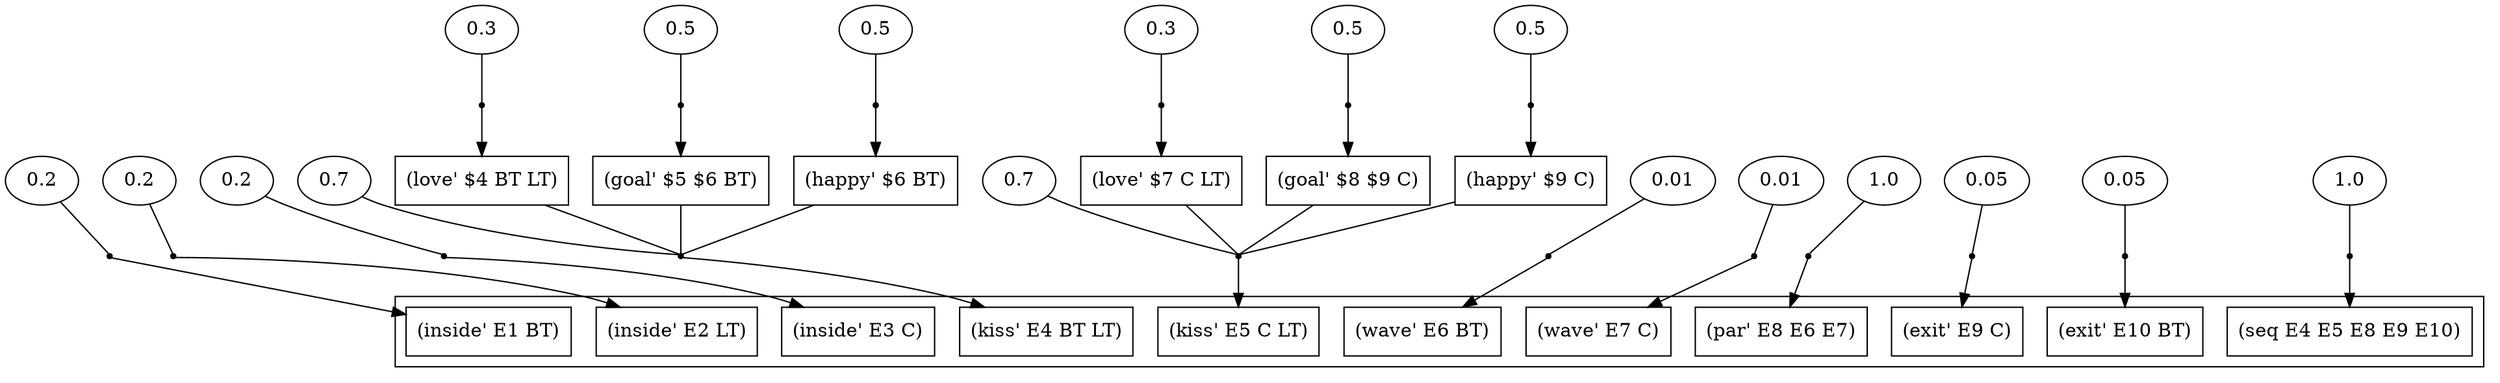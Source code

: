 digraph proof {
 graph [rankdir="TB"]
  e0 [label="0.2"];
  e1 [label="0.2"];
  e2 [label="0.2"];
  e3 [label="0.7"];
  e4 [label="0.3"];
  e5 [label="0.5"];
  e6 [label="0.5"];
  e7 [label="0.7"];
  e8 [label="0.3"];
  e9 [label="0.5"];
  e10 [label="0.5"];
  e11 [label="0.01"];
  e12 [label="0.01"];
  e13 [label="1.0"];
  e14 [label="0.05"];
  e15 [label="0.05"];
  e16 [label="1.0"];
  i0 [shape=box label="(love' $4 BT LT)"];
  i1 [shape=box label="(goal' $5 $6 BT)"];
  i2 [shape=box label="(happy' $6 BT)"];
  i3 [shape=box label="(love' $7 C LT)"];
  i4 [shape=box label="(goal' $8 $9 C)"];
  i5 [shape=box label="(happy' $9 C)"];
  r0 [shape=point];
  r0 -> o0
  e0 -> r0 [arrowhead=none]
  r1 [shape=point];
  r1 -> o1
  e1 -> r1 [arrowhead=none]
  r2 [shape=point];
  r2 -> o2
  e2 -> r2 [arrowhead=none]
  r3 [shape=point];
  r3 -> o3
  i0 -> r3 [arrowhead=none]
  i1 -> r3 [arrowhead=none]
  i2 -> r3 [arrowhead=none]
  e3 -> r3 [arrowhead=none]
  r4 [shape=point];
  r4 -> i0
  e4 -> r4 [arrowhead=none]
  r5 [shape=point];
  r5 -> i1
  e5 -> r5 [arrowhead=none]
  r6 [shape=point];
  r6 -> i2
  e6 -> r6 [arrowhead=none]
  r7 [shape=point];
  r7 -> o4
  i3 -> r7 [arrowhead=none]
  i4 -> r7 [arrowhead=none]
  i5 -> r7 [arrowhead=none]
  e7 -> r7 [arrowhead=none]
  r8 [shape=point];
  r8 -> i3
  e8 -> r8 [arrowhead=none]
  r9 [shape=point];
  r9 -> i4
  e9 -> r9 [arrowhead=none]
  r10 [shape=point];
  r10 -> i5
  e10 -> r10 [arrowhead=none]
  r11 [shape=point];
  r11 -> o5
  e11 -> r11 [arrowhead=none]
  r12 [shape=point];
  r12 -> o6
  e12 -> r12 [arrowhead=none]
  r13 [shape=point];
  r13 -> o7
  e13 -> r13 [arrowhead=none]
  r14 [shape=point];
  r14 -> o8
  e14 -> r14 [arrowhead=none]
  r15 [shape=point];
  r15 -> o9
  e15 -> r15 [arrowhead=none]
  r16 [shape=point];
  r16 -> o10
  e16 -> r16 [arrowhead=none]
 subgraph cluster {  o0 [shape=box label="(inside' E1 BT)"];
  o1 [shape=box label="(inside' E2 LT)"];
  o2 [shape=box label="(inside' E3 C)"];
  o3 [shape=box label="(kiss' E4 BT LT)"];
  o4 [shape=box label="(kiss' E5 C LT)"];
  o5 [shape=box label="(wave' E6 BT)"];
  o6 [shape=box label="(wave' E7 C)"];
  o7 [shape=box label="(par' E8 E6 E7)"];
  o8 [shape=box label="(exit' E9 C)"];
  o9 [shape=box label="(exit' E10 BT)"];
  o10 [shape=box label="(seq E4 E5 E8 E9 E10)"];
 }
}

